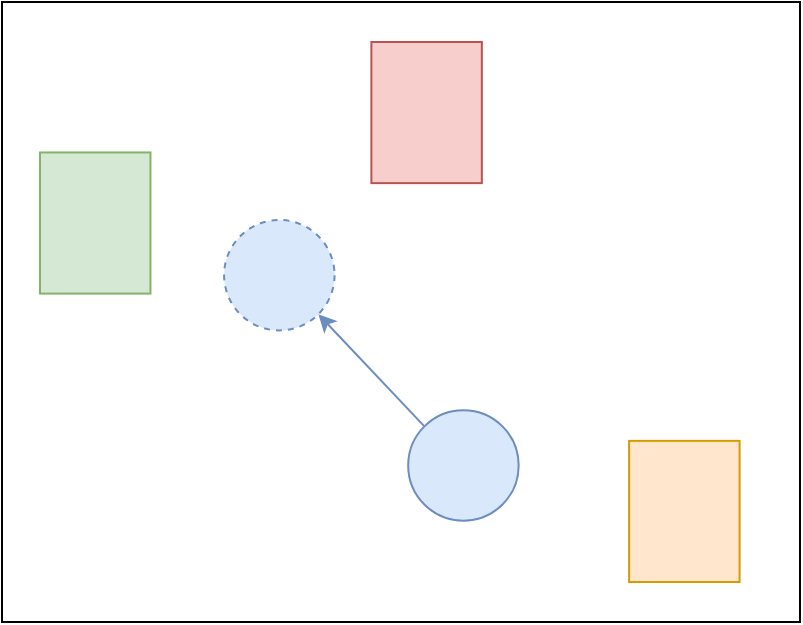 <mxfile version="13.5.2" type="device" pages="2"><diagram id="5vo_7sHNZBGMk7mf_Lp-" name="Seite-1"><mxGraphModel dx="946" dy="725" grid="1" gridSize="10" guides="1" tooltips="1" connect="1" arrows="1" fold="1" page="1" pageScale="1" pageWidth="827" pageHeight="1169" math="0" shadow="0"><root><mxCell id="0"/><mxCell id="1" parent="0"/><mxCell id="uahhfyhGy-GqVRCdJQut-3" value="" style="group" vertex="1" connectable="0" parent="1"><mxGeometry x="159" y="150" width="380" height="290" as="geometry"/></mxCell><mxCell id="uahhfyhGy-GqVRCdJQut-1" value="" style="group" vertex="1" connectable="0" parent="uahhfyhGy-GqVRCdJQut-3"><mxGeometry width="380" height="290" as="geometry"/></mxCell><mxCell id="uahhfyhGy-GqVRCdJQut-2" value="" style="rounded=0;whiteSpace=wrap;html=1;" vertex="1" parent="uahhfyhGy-GqVRCdJQut-1"><mxGeometry x="-19" y="-20" width="399" height="310" as="geometry"/></mxCell><mxCell id="uH4urUB-CvZ4DlDQ9ena-2" value="" style="rounded=0;whiteSpace=wrap;html=1;fillColor=#d5e8d4;strokeColor=#82b366;" parent="uahhfyhGy-GqVRCdJQut-1" vertex="1"><mxGeometry y="55.23" width="55.23" height="70.565" as="geometry"/></mxCell><mxCell id="uH4urUB-CvZ4DlDQ9ena-6" value="" style="ellipse;whiteSpace=wrap;html=1;aspect=fixed;fillColor=#dae8fc;strokeColor=#6c8ebf;" parent="uahhfyhGy-GqVRCdJQut-1" vertex="1"><mxGeometry x="184.1" y="184.099" width="55.229" height="55.229" as="geometry"/></mxCell><mxCell id="uH4urUB-CvZ4DlDQ9ena-7" value="" style="rounded=0;whiteSpace=wrap;html=1;fillColor=#f8cecc;strokeColor=#b85450;" parent="uahhfyhGy-GqVRCdJQut-1" vertex="1"><mxGeometry x="165.69" width="55.23" height="70.565" as="geometry"/></mxCell><mxCell id="uH4urUB-CvZ4DlDQ9ena-8" value="" style="rounded=0;whiteSpace=wrap;html=1;fillColor=#ffe6cc;strokeColor=#d79b00;" parent="uahhfyhGy-GqVRCdJQut-1" vertex="1"><mxGeometry x="294.56" y="199.435" width="55.23" height="70.565" as="geometry"/></mxCell><mxCell id="uH4urUB-CvZ4DlDQ9ena-9" value="" style="ellipse;whiteSpace=wrap;html=1;aspect=fixed;dashed=1;fillColor=#dae8fc;strokeColor=#6c8ebf;" parent="uahhfyhGy-GqVRCdJQut-1" vertex="1"><mxGeometry x="92.05" y="88.975" width="55.229" height="55.229" as="geometry"/></mxCell><mxCell id="uH4urUB-CvZ4DlDQ9ena-10" value="" style="endArrow=classic;html=1;exitX=0;exitY=0;exitDx=0;exitDy=0;entryX=1;entryY=1;entryDx=0;entryDy=0;fillColor=#dae8fc;strokeColor=#6c8ebf;" parent="uahhfyhGy-GqVRCdJQut-1" source="uH4urUB-CvZ4DlDQ9ena-6" target="uH4urUB-CvZ4DlDQ9ena-9" edge="1"><mxGeometry width="50" height="50" relative="1" as="geometry"><mxPoint x="202.51" y="236.255" as="sourcePoint"/><mxPoint x="36.82" y="144.205" as="targetPoint"/></mxGeometry></mxCell></root></mxGraphModel></diagram><diagram id="5dwNvFC9zw_aaD9vvA7b" name="Seite-2"><mxGraphModel dx="652" dy="500" grid="1" gridSize="10" guides="1" tooltips="1" connect="1" arrows="1" fold="1" page="1" pageScale="1" pageWidth="827" pageHeight="1169" math="0" shadow="0"><root><mxCell id="jnUYbmoAnwyItGzBxziU-0"/><mxCell id="jnUYbmoAnwyItGzBxziU-1" parent="jnUYbmoAnwyItGzBxziU-0"/><mxCell id="mKYgiWOntfRfwQVpdtUK-2" value="" style="rounded=0;whiteSpace=wrap;html=1;" vertex="1" parent="jnUYbmoAnwyItGzBxziU-1"><mxGeometry x="140" y="130" width="399" height="310" as="geometry"/></mxCell><mxCell id="mKYgiWOntfRfwQVpdtUK-3" value="" style="rounded=0;whiteSpace=wrap;html=1;fillColor=#d5e8d4;strokeColor=#82b366;" vertex="1" parent="jnUYbmoAnwyItGzBxziU-1"><mxGeometry x="159" y="205.23" width="55.23" height="70.565" as="geometry"/></mxCell><mxCell id="mKYgiWOntfRfwQVpdtUK-4" value="" style="ellipse;whiteSpace=wrap;html=1;aspect=fixed;fillColor=#dae8fc;strokeColor=#6c8ebf;" vertex="1" parent="jnUYbmoAnwyItGzBxziU-1"><mxGeometry x="343.1" y="334.099" width="55.229" height="55.229" as="geometry"/></mxCell><mxCell id="mKYgiWOntfRfwQVpdtUK-5" value="" style="rounded=0;whiteSpace=wrap;html=1;fillColor=#f8cecc;strokeColor=#b85450;" vertex="1" parent="jnUYbmoAnwyItGzBxziU-1"><mxGeometry x="324.69" y="150" width="55.23" height="70.565" as="geometry"/></mxCell><mxCell id="mKYgiWOntfRfwQVpdtUK-6" value="" style="rounded=0;whiteSpace=wrap;html=1;fillColor=#ffe6cc;strokeColor=#d79b00;" vertex="1" parent="jnUYbmoAnwyItGzBxziU-1"><mxGeometry x="453.56" y="349.435" width="55.23" height="70.565" as="geometry"/></mxCell><mxCell id="mKYgiWOntfRfwQVpdtUK-7" value="" style="ellipse;whiteSpace=wrap;html=1;aspect=fixed;dashed=1;fillColor=#dae8fc;strokeColor=#6c8ebf;" vertex="1" parent="jnUYbmoAnwyItGzBxziU-1"><mxGeometry x="251.05" y="238.975" width="55.229" height="55.229" as="geometry"/></mxCell><mxCell id="mKYgiWOntfRfwQVpdtUK-11" value="" style="endArrow=none;html=1;entryX=0.25;entryY=1;entryDx=0;entryDy=0;strokeWidth=2;" edge="1" parent="jnUYbmoAnwyItGzBxziU-1" target="mKYgiWOntfRfwQVpdtUK-5"><mxGeometry width="50" height="50" relative="1" as="geometry"><mxPoint x="279" y="270" as="sourcePoint"/><mxPoint x="338.497" y="223.565" as="targetPoint"/></mxGeometry></mxCell><mxCell id="mKYgiWOntfRfwQVpdtUK-18" value="&lt;font style=&quot;font-size: 12px&quot;&gt;1.5&lt;/font&gt;" style="edgeLabel;html=1;align=center;verticalAlign=middle;resizable=0;points=[];" vertex="1" connectable="0" parent="mKYgiWOntfRfwQVpdtUK-11"><mxGeometry x="0.212" relative="1" as="geometry"><mxPoint as="offset"/></mxGeometry></mxCell><mxCell id="mKYgiWOntfRfwQVpdtUK-12" value="" style="endArrow=none;html=1;entryX=1;entryY=0.75;entryDx=0;entryDy=0;strokeWidth=2;" edge="1" parent="jnUYbmoAnwyItGzBxziU-1" target="mKYgiWOntfRfwQVpdtUK-3"><mxGeometry width="50" height="50" relative="1" as="geometry"><mxPoint x="280" y="270" as="sourcePoint"/><mxPoint x="348.498" y="230.565" as="targetPoint"/></mxGeometry></mxCell><mxCell id="mKYgiWOntfRfwQVpdtUK-19" value="&lt;font style=&quot;font-size: 12px&quot;&gt;1&lt;/font&gt;" style="edgeLabel;html=1;align=center;verticalAlign=middle;resizable=0;points=[];" vertex="1" connectable="0" parent="mKYgiWOntfRfwQVpdtUK-12"><mxGeometry x="0.463" relative="1" as="geometry"><mxPoint as="offset"/></mxGeometry></mxCell><mxCell id="mKYgiWOntfRfwQVpdtUK-13" value="" style="endArrow=none;html=1;exitX=0.524;exitY=0.562;exitDx=0;exitDy=0;entryX=0;entryY=0.25;entryDx=0;entryDy=0;strokeWidth=2;exitPerimeter=0;" edge="1" parent="jnUYbmoAnwyItGzBxziU-1" source="mKYgiWOntfRfwQVpdtUK-7" target="mKYgiWOntfRfwQVpdtUK-6"><mxGeometry width="50" height="50" relative="1" as="geometry"><mxPoint x="308.191" y="257.063" as="sourcePoint"/><mxPoint x="348.498" y="230.565" as="targetPoint"/></mxGeometry></mxCell><mxCell id="mKYgiWOntfRfwQVpdtUK-20" value="&lt;font style=&quot;font-size: 12px&quot;&gt;7&lt;/font&gt;" style="edgeLabel;html=1;align=center;verticalAlign=middle;resizable=0;points=[];" vertex="1" connectable="0" parent="mKYgiWOntfRfwQVpdtUK-13"><mxGeometry x="-0.416" y="1" relative="1" as="geometry"><mxPoint as="offset"/></mxGeometry></mxCell><mxCell id="mKYgiWOntfRfwQVpdtUK-14" value="" style="endArrow=none;html=1;entryX=0.75;entryY=1;entryDx=0;entryDy=0;strokeWidth=2;" edge="1" parent="jnUYbmoAnwyItGzBxziU-1" target="mKYgiWOntfRfwQVpdtUK-5"><mxGeometry width="50" height="50" relative="1" as="geometry"><mxPoint x="369.44" y="363.9" as="sourcePoint"/><mxPoint x="428.938" y="314.465" as="targetPoint"/></mxGeometry></mxCell><mxCell id="mKYgiWOntfRfwQVpdtUK-17" value="&lt;font style=&quot;font-size: 12px&quot;&gt;4&lt;/font&gt;" style="edgeLabel;html=1;align=center;verticalAlign=middle;resizable=0;points=[];" vertex="1" connectable="0" parent="mKYgiWOntfRfwQVpdtUK-14"><mxGeometry x="0.273" y="-1" relative="1" as="geometry"><mxPoint x="-2" as="offset"/></mxGeometry></mxCell><mxCell id="mKYgiWOntfRfwQVpdtUK-15" value="" style="endArrow=none;html=1;entryX=1;entryY=1;entryDx=0;entryDy=0;strokeWidth=2;" edge="1" parent="jnUYbmoAnwyItGzBxziU-1" target="mKYgiWOntfRfwQVpdtUK-3"><mxGeometry width="50" height="50" relative="1" as="geometry"><mxPoint x="370.44" y="363.9" as="sourcePoint"/><mxPoint x="304.67" y="352.054" as="targetPoint"/></mxGeometry></mxCell><mxCell id="mKYgiWOntfRfwQVpdtUK-21" value="&lt;font style=&quot;font-size: 12px&quot;&gt;6&lt;/font&gt;" style="edgeLabel;html=1;align=center;verticalAlign=middle;resizable=0;points=[];" vertex="1" connectable="0" parent="mKYgiWOntfRfwQVpdtUK-15"><mxGeometry x="-0.041" y="2" relative="1" as="geometry"><mxPoint y="-2" as="offset"/></mxGeometry></mxCell><mxCell id="mKYgiWOntfRfwQVpdtUK-16" value="" style="endArrow=none;html=1;exitX=0.524;exitY=0.562;exitDx=0;exitDy=0;entryX=0;entryY=0.5;entryDx=0;entryDy=0;strokeWidth=2;exitPerimeter=0;" edge="1" parent="jnUYbmoAnwyItGzBxziU-1" target="mKYgiWOntfRfwQVpdtUK-6"><mxGeometry width="50" height="50" relative="1" as="geometry"><mxPoint x="370.43" y="363.914" as="sourcePoint"/><mxPoint x="544" y="460.976" as="targetPoint"/></mxGeometry></mxCell><mxCell id="mKYgiWOntfRfwQVpdtUK-22" value="&lt;font style=&quot;font-size: 12px&quot;&gt;1.5&lt;/font&gt;" style="edgeLabel;html=1;align=center;verticalAlign=middle;resizable=0;points=[];" vertex="1" connectable="0" parent="mKYgiWOntfRfwQVpdtUK-16"><mxGeometry x="0.185" y="-1" relative="1" as="geometry"><mxPoint as="offset"/></mxGeometry></mxCell></root></mxGraphModel></diagram></mxfile>